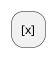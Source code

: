 {
  "sha1": "oegmuvuoddh9ew8ibd4saa23rpvqbfw",
  "insertion": {
    "when": "2024-06-04T17:28:39.776Z",
    "user": "plantuml@gmail.com"
  }
}
@startuml
:[x];
@enduml
